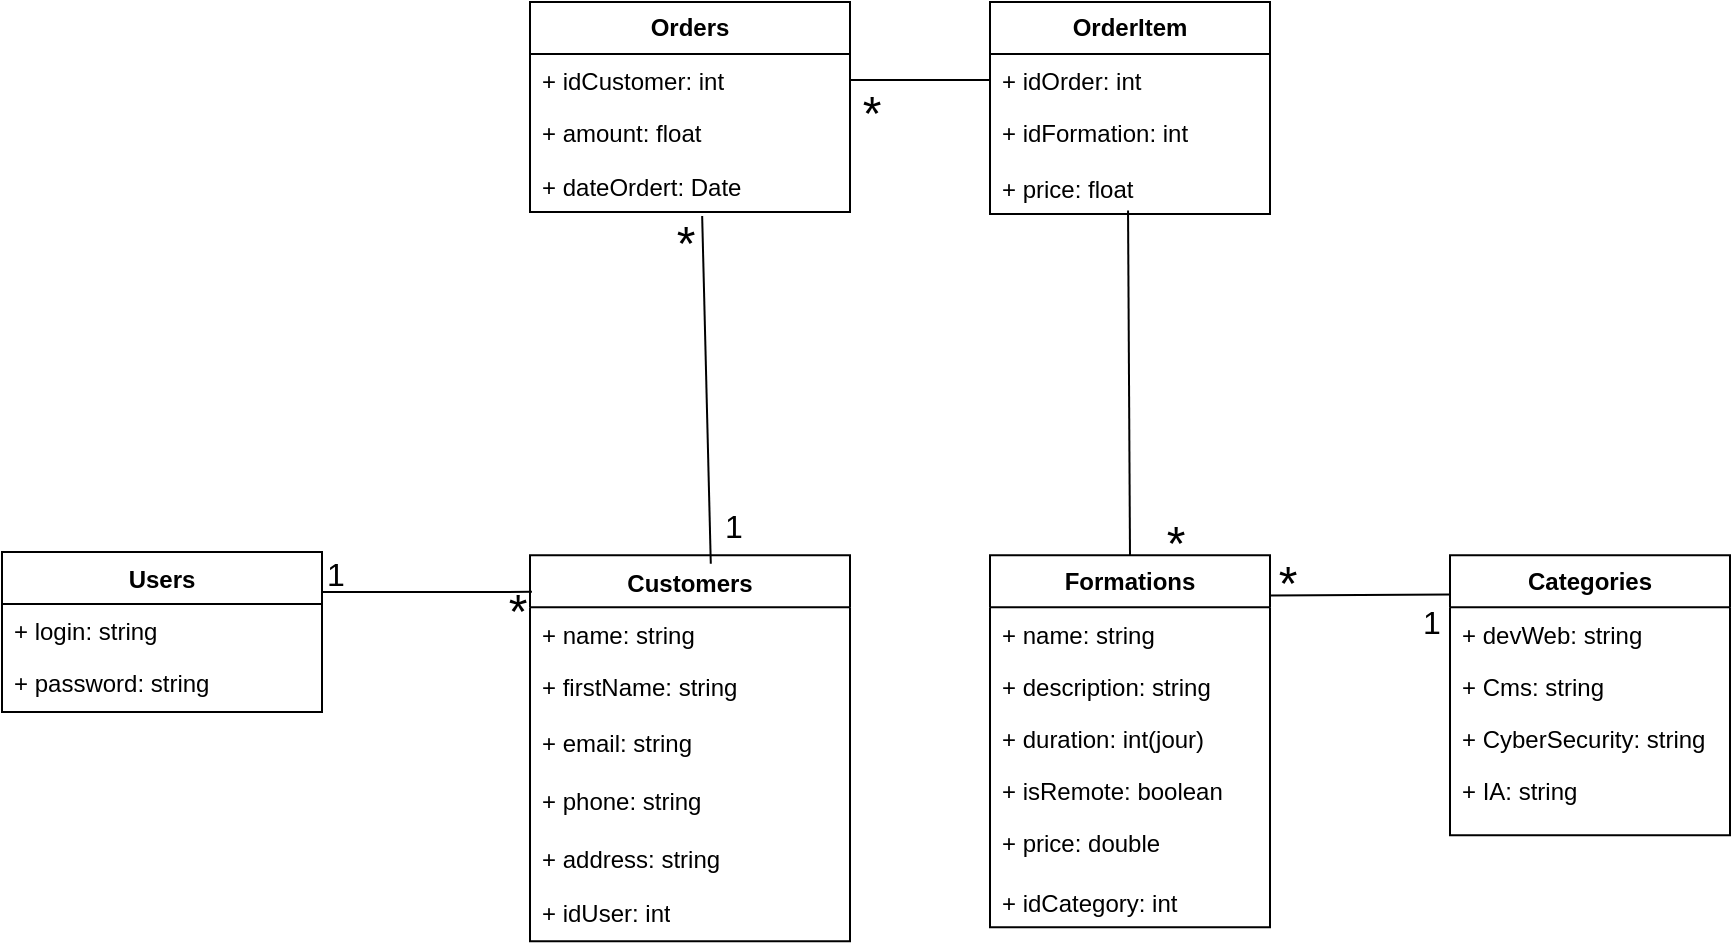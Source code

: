 <mxfile version="24.8.0">
  <diagram name="Page-1" id="4CE9I4o164JeY4tT6-am">
    <mxGraphModel dx="2226" dy="807" grid="0" gridSize="10" guides="1" tooltips="1" connect="1" arrows="1" fold="1" page="0" pageScale="1" pageWidth="827" pageHeight="1169" math="0" shadow="0">
      <root>
        <mxCell id="0" />
        <mxCell id="1" parent="0" />
        <mxCell id="k4nbTpC5pqT-Kh_ewn54-109" value="Customers" style="swimlane;fontStyle=1;align=center;verticalAlign=top;childLayout=stackLayout;horizontal=1;startSize=26;horizontalStack=0;resizeParent=1;resizeParentMax=0;resizeLast=0;collapsible=1;marginBottom=0;whiteSpace=wrap;html=1;" vertex="1" parent="1">
          <mxGeometry x="-297" y="637.6" width="160" height="193" as="geometry" />
        </mxCell>
        <mxCell id="k4nbTpC5pqT-Kh_ewn54-110" value="+ name: string" style="text;strokeColor=none;fillColor=none;align=left;verticalAlign=top;spacingLeft=4;spacingRight=4;overflow=hidden;rotatable=0;points=[[0,0.5],[1,0.5]];portConstraint=eastwest;whiteSpace=wrap;html=1;" vertex="1" parent="k4nbTpC5pqT-Kh_ewn54-109">
          <mxGeometry y="26" width="160" height="26" as="geometry" />
        </mxCell>
        <mxCell id="k4nbTpC5pqT-Kh_ewn54-166" value="+ firstName: string" style="text;strokeColor=none;fillColor=none;align=left;verticalAlign=top;spacingLeft=4;spacingRight=4;overflow=hidden;rotatable=0;points=[[0,0.5],[1,0.5]];portConstraint=eastwest;whiteSpace=wrap;html=1;" vertex="1" parent="k4nbTpC5pqT-Kh_ewn54-109">
          <mxGeometry y="52" width="160" height="28" as="geometry" />
        </mxCell>
        <mxCell id="k4nbTpC5pqT-Kh_ewn54-111" value="+ email: string" style="text;strokeColor=none;fillColor=none;align=left;verticalAlign=top;spacingLeft=4;spacingRight=4;overflow=hidden;rotatable=0;points=[[0,0.5],[1,0.5]];portConstraint=eastwest;whiteSpace=wrap;html=1;" vertex="1" parent="k4nbTpC5pqT-Kh_ewn54-109">
          <mxGeometry y="80" width="160" height="29" as="geometry" />
        </mxCell>
        <mxCell id="k4nbTpC5pqT-Kh_ewn54-168" value="+ phone: string" style="text;strokeColor=none;fillColor=none;align=left;verticalAlign=top;spacingLeft=4;spacingRight=4;overflow=hidden;rotatable=0;points=[[0,0.5],[1,0.5]];portConstraint=eastwest;whiteSpace=wrap;html=1;" vertex="1" parent="k4nbTpC5pqT-Kh_ewn54-109">
          <mxGeometry y="109" width="160" height="29" as="geometry" />
        </mxCell>
        <mxCell id="k4nbTpC5pqT-Kh_ewn54-169" value="+ address: string" style="text;strokeColor=none;fillColor=none;align=left;verticalAlign=top;spacingLeft=4;spacingRight=4;overflow=hidden;rotatable=0;points=[[0,0.5],[1,0.5]];portConstraint=eastwest;whiteSpace=wrap;html=1;" vertex="1" parent="k4nbTpC5pqT-Kh_ewn54-109">
          <mxGeometry y="138" width="160" height="27" as="geometry" />
        </mxCell>
        <mxCell id="k4nbTpC5pqT-Kh_ewn54-167" value="+ idUser: int" style="text;strokeColor=none;fillColor=none;align=left;verticalAlign=top;spacingLeft=4;spacingRight=4;overflow=hidden;rotatable=0;points=[[0,0.5],[1,0.5]];portConstraint=eastwest;whiteSpace=wrap;html=1;" vertex="1" parent="k4nbTpC5pqT-Kh_ewn54-109">
          <mxGeometry y="165" width="160" height="28" as="geometry" />
        </mxCell>
        <mxCell id="k4nbTpC5pqT-Kh_ewn54-112" value="&lt;b&gt;Formations&lt;/b&gt;" style="swimlane;fontStyle=0;childLayout=stackLayout;horizontal=1;startSize=26;fillColor=none;horizontalStack=0;resizeParent=1;resizeParentMax=0;resizeLast=0;collapsible=1;marginBottom=0;whiteSpace=wrap;html=1;" vertex="1" parent="1">
          <mxGeometry x="-67" y="637.6" width="140" height="186" as="geometry" />
        </mxCell>
        <mxCell id="k4nbTpC5pqT-Kh_ewn54-113" value="+ name: string" style="text;strokeColor=none;fillColor=none;align=left;verticalAlign=top;spacingLeft=4;spacingRight=4;overflow=hidden;rotatable=0;points=[[0,0.5],[1,0.5]];portConstraint=eastwest;whiteSpace=wrap;html=1;" vertex="1" parent="k4nbTpC5pqT-Kh_ewn54-112">
          <mxGeometry y="26" width="140" height="26" as="geometry" />
        </mxCell>
        <mxCell id="k4nbTpC5pqT-Kh_ewn54-114" value="+ description: string" style="text;strokeColor=none;fillColor=none;align=left;verticalAlign=top;spacingLeft=4;spacingRight=4;overflow=hidden;rotatable=0;points=[[0,0.5],[1,0.5]];portConstraint=eastwest;whiteSpace=wrap;html=1;" vertex="1" parent="k4nbTpC5pqT-Kh_ewn54-112">
          <mxGeometry y="52" width="140" height="26" as="geometry" />
        </mxCell>
        <mxCell id="k4nbTpC5pqT-Kh_ewn54-115" value="+ duration: int(jour)" style="text;strokeColor=none;fillColor=none;align=left;verticalAlign=top;spacingLeft=4;spacingRight=4;overflow=hidden;rotatable=0;points=[[0,0.5],[1,0.5]];portConstraint=eastwest;whiteSpace=wrap;html=1;" vertex="1" parent="k4nbTpC5pqT-Kh_ewn54-112">
          <mxGeometry y="78" width="140" height="26" as="geometry" />
        </mxCell>
        <mxCell id="k4nbTpC5pqT-Kh_ewn54-116" value="+ isRemote: boolean" style="text;strokeColor=none;fillColor=none;align=left;verticalAlign=top;spacingLeft=4;spacingRight=4;overflow=hidden;rotatable=0;points=[[0,0.5],[1,0.5]];portConstraint=eastwest;whiteSpace=wrap;html=1;" vertex="1" parent="k4nbTpC5pqT-Kh_ewn54-112">
          <mxGeometry y="104" width="140" height="26" as="geometry" />
        </mxCell>
        <mxCell id="k4nbTpC5pqT-Kh_ewn54-117" value="+ price: double" style="text;strokeColor=none;fillColor=none;align=left;verticalAlign=top;spacingLeft=4;spacingRight=4;overflow=hidden;rotatable=0;points=[[0,0.5],[1,0.5]];portConstraint=eastwest;whiteSpace=wrap;html=1;" vertex="1" parent="k4nbTpC5pqT-Kh_ewn54-112">
          <mxGeometry y="130" width="140" height="30" as="geometry" />
        </mxCell>
        <mxCell id="k4nbTpC5pqT-Kh_ewn54-118" value="+ idCategory: int" style="text;strokeColor=none;fillColor=none;align=left;verticalAlign=top;spacingLeft=4;spacingRight=4;overflow=hidden;rotatable=0;points=[[0,0.5],[1,0.5]];portConstraint=eastwest;whiteSpace=wrap;html=1;" vertex="1" parent="k4nbTpC5pqT-Kh_ewn54-112">
          <mxGeometry y="160" width="140" height="26" as="geometry" />
        </mxCell>
        <mxCell id="k4nbTpC5pqT-Kh_ewn54-119" value="&lt;b&gt;Categories&lt;/b&gt;" style="swimlane;fontStyle=0;childLayout=stackLayout;horizontal=1;startSize=26;fillColor=none;horizontalStack=0;resizeParent=1;resizeParentMax=0;resizeLast=0;collapsible=1;marginBottom=0;whiteSpace=wrap;html=1;" vertex="1" parent="1">
          <mxGeometry x="163" y="637.6" width="140" height="140" as="geometry" />
        </mxCell>
        <mxCell id="k4nbTpC5pqT-Kh_ewn54-120" value="+ devWeb: string" style="text;strokeColor=none;fillColor=none;align=left;verticalAlign=top;spacingLeft=4;spacingRight=4;overflow=hidden;rotatable=0;points=[[0,0.5],[1,0.5]];portConstraint=eastwest;whiteSpace=wrap;html=1;" vertex="1" parent="k4nbTpC5pqT-Kh_ewn54-119">
          <mxGeometry y="26" width="140" height="26" as="geometry" />
        </mxCell>
        <mxCell id="k4nbTpC5pqT-Kh_ewn54-121" value="+ Cms: string" style="text;strokeColor=none;fillColor=none;align=left;verticalAlign=top;spacingLeft=4;spacingRight=4;overflow=hidden;rotatable=0;points=[[0,0.5],[1,0.5]];portConstraint=eastwest;whiteSpace=wrap;html=1;" vertex="1" parent="k4nbTpC5pqT-Kh_ewn54-119">
          <mxGeometry y="52" width="140" height="26" as="geometry" />
        </mxCell>
        <mxCell id="k4nbTpC5pqT-Kh_ewn54-122" value="+ CyberSecurity: string" style="text;strokeColor=none;fillColor=none;align=left;verticalAlign=top;spacingLeft=4;spacingRight=4;overflow=hidden;rotatable=0;points=[[0,0.5],[1,0.5]];portConstraint=eastwest;whiteSpace=wrap;html=1;" vertex="1" parent="k4nbTpC5pqT-Kh_ewn54-119">
          <mxGeometry y="78" width="140" height="26" as="geometry" />
        </mxCell>
        <mxCell id="k4nbTpC5pqT-Kh_ewn54-123" value="+ IA: string" style="text;strokeColor=none;fillColor=none;align=left;verticalAlign=top;spacingLeft=4;spacingRight=4;overflow=hidden;rotatable=0;points=[[0,0.5],[1,0.5]];portConstraint=eastwest;whiteSpace=wrap;html=1;" vertex="1" parent="k4nbTpC5pqT-Kh_ewn54-119">
          <mxGeometry y="104" width="140" height="36" as="geometry" />
        </mxCell>
        <mxCell id="k4nbTpC5pqT-Kh_ewn54-125" value="&lt;b&gt;Orders&lt;/b&gt;" style="swimlane;fontStyle=0;childLayout=stackLayout;horizontal=1;startSize=26;fillColor=none;horizontalStack=0;resizeParent=1;resizeParentMax=0;resizeLast=0;collapsible=1;marginBottom=0;whiteSpace=wrap;html=1;" vertex="1" parent="1">
          <mxGeometry x="-297" y="361.0" width="160" height="105" as="geometry" />
        </mxCell>
        <mxCell id="k4nbTpC5pqT-Kh_ewn54-126" value="+ idCustomer: int" style="text;strokeColor=none;fillColor=none;align=left;verticalAlign=top;spacingLeft=4;spacingRight=4;overflow=hidden;rotatable=0;points=[[0,0.5],[1,0.5]];portConstraint=eastwest;whiteSpace=wrap;html=1;" vertex="1" parent="k4nbTpC5pqT-Kh_ewn54-125">
          <mxGeometry y="26" width="160" height="26" as="geometry" />
        </mxCell>
        <mxCell id="k4nbTpC5pqT-Kh_ewn54-127" value="+ amount: float" style="text;strokeColor=none;fillColor=none;align=left;verticalAlign=top;spacingLeft=4;spacingRight=4;overflow=hidden;rotatable=0;points=[[0,0.5],[1,0.5]];portConstraint=eastwest;whiteSpace=wrap;html=1;" vertex="1" parent="k4nbTpC5pqT-Kh_ewn54-125">
          <mxGeometry y="52" width="160" height="27" as="geometry" />
        </mxCell>
        <mxCell id="k4nbTpC5pqT-Kh_ewn54-171" value="+ dateOrdert: Date" style="text;strokeColor=none;fillColor=none;align=left;verticalAlign=top;spacingLeft=4;spacingRight=4;overflow=hidden;rotatable=0;points=[[0,0.5],[1,0.5]];portConstraint=eastwest;whiteSpace=wrap;html=1;" vertex="1" parent="k4nbTpC5pqT-Kh_ewn54-125">
          <mxGeometry y="79" width="160" height="26" as="geometry" />
        </mxCell>
        <mxCell id="k4nbTpC5pqT-Kh_ewn54-128" value="&lt;b&gt;OrderItem&lt;/b&gt;" style="swimlane;fontStyle=0;childLayout=stackLayout;horizontal=1;startSize=26;fillColor=none;horizontalStack=0;resizeParent=1;resizeParentMax=0;resizeLast=0;collapsible=1;marginBottom=0;whiteSpace=wrap;html=1;" vertex="1" parent="1">
          <mxGeometry x="-67" y="361.0" width="140" height="106" as="geometry" />
        </mxCell>
        <mxCell id="k4nbTpC5pqT-Kh_ewn54-129" value="+ idOrder: int" style="text;strokeColor=none;fillColor=none;align=left;verticalAlign=top;spacingLeft=4;spacingRight=4;overflow=hidden;rotatable=0;points=[[0,0.5],[1,0.5]];portConstraint=eastwest;whiteSpace=wrap;html=1;" vertex="1" parent="k4nbTpC5pqT-Kh_ewn54-128">
          <mxGeometry y="26" width="140" height="26" as="geometry" />
        </mxCell>
        <mxCell id="k4nbTpC5pqT-Kh_ewn54-130" value="+ idFormation: int&lt;div&gt;&lt;br&gt;&lt;/div&gt;" style="text;strokeColor=none;fillColor=none;align=left;verticalAlign=top;spacingLeft=4;spacingRight=4;overflow=hidden;rotatable=0;points=[[0,0.5],[1,0.5]];portConstraint=eastwest;whiteSpace=wrap;html=1;" vertex="1" parent="k4nbTpC5pqT-Kh_ewn54-128">
          <mxGeometry y="52" width="140" height="28" as="geometry" />
        </mxCell>
        <mxCell id="k4nbTpC5pqT-Kh_ewn54-131" value="+ price: float&lt;div&gt;&lt;br&gt;&lt;/div&gt;" style="text;strokeColor=none;fillColor=none;align=left;verticalAlign=top;spacingLeft=4;spacingRight=4;overflow=hidden;rotatable=0;points=[[0,0.5],[1,0.5]];portConstraint=eastwest;whiteSpace=wrap;html=1;" vertex="1" parent="k4nbTpC5pqT-Kh_ewn54-128">
          <mxGeometry y="80" width="140" height="26" as="geometry" />
        </mxCell>
        <mxCell id="k4nbTpC5pqT-Kh_ewn54-132" value="" style="endArrow=none;html=1;rounded=0;exitX=0.5;exitY=0;exitDx=0;exitDy=0;entryX=0.493;entryY=0.931;entryDx=0;entryDy=0;entryPerimeter=0;" edge="1" parent="1" source="k4nbTpC5pqT-Kh_ewn54-112" target="k4nbTpC5pqT-Kh_ewn54-131">
          <mxGeometry width="50" height="50" relative="1" as="geometry">
            <mxPoint x="-27" y="597.6" as="sourcePoint" />
            <mxPoint x="13" y="567.6" as="targetPoint" />
          </mxGeometry>
        </mxCell>
        <mxCell id="k4nbTpC5pqT-Kh_ewn54-133" value="" style="endArrow=none;html=1;rounded=0;entryX=1;entryY=0.5;entryDx=0;entryDy=0;exitX=0;exitY=0.5;exitDx=0;exitDy=0;" edge="1" parent="1" source="k4nbTpC5pqT-Kh_ewn54-129" target="k4nbTpC5pqT-Kh_ewn54-126">
          <mxGeometry width="50" height="50" relative="1" as="geometry">
            <mxPoint x="-127" y="587.6" as="sourcePoint" />
            <mxPoint x="-77" y="537.6" as="targetPoint" />
          </mxGeometry>
        </mxCell>
        <mxCell id="k4nbTpC5pqT-Kh_ewn54-134" value="" style="endArrow=none;html=1;rounded=0;exitX=0.565;exitY=0.022;exitDx=0;exitDy=0;exitPerimeter=0;entryX=0.538;entryY=1.077;entryDx=0;entryDy=0;entryPerimeter=0;" edge="1" parent="1" source="k4nbTpC5pqT-Kh_ewn54-109" target="k4nbTpC5pqT-Kh_ewn54-171">
          <mxGeometry width="50" height="50" relative="1" as="geometry">
            <mxPoint x="-247" y="597.6" as="sourcePoint" />
            <mxPoint x="-222" y="530" as="targetPoint" />
          </mxGeometry>
        </mxCell>
        <mxCell id="k4nbTpC5pqT-Kh_ewn54-135" value="" style="endArrow=none;html=1;rounded=0;exitX=1;exitY=0.108;exitDx=0;exitDy=0;exitPerimeter=0;entryX=0.002;entryY=0.14;entryDx=0;entryDy=0;entryPerimeter=0;" edge="1" parent="1" source="k4nbTpC5pqT-Kh_ewn54-112" target="k4nbTpC5pqT-Kh_ewn54-119">
          <mxGeometry width="50" height="50" relative="1" as="geometry">
            <mxPoint x="82" y="667.6" as="sourcePoint" />
            <mxPoint x="132" y="617.6" as="targetPoint" />
          </mxGeometry>
        </mxCell>
        <mxCell id="k4nbTpC5pqT-Kh_ewn54-163" value="Users" style="swimlane;fontStyle=1;align=center;verticalAlign=top;childLayout=stackLayout;horizontal=1;startSize=26;horizontalStack=0;resizeParent=1;resizeParentMax=0;resizeLast=0;collapsible=1;marginBottom=0;whiteSpace=wrap;html=1;" vertex="1" parent="1">
          <mxGeometry x="-561" y="636.0" width="160" height="80" as="geometry" />
        </mxCell>
        <mxCell id="k4nbTpC5pqT-Kh_ewn54-164" value="+ login: string" style="text;strokeColor=none;fillColor=none;align=left;verticalAlign=top;spacingLeft=4;spacingRight=4;overflow=hidden;rotatable=0;points=[[0,0.5],[1,0.5]];portConstraint=eastwest;whiteSpace=wrap;html=1;" vertex="1" parent="k4nbTpC5pqT-Kh_ewn54-163">
          <mxGeometry y="26" width="160" height="26" as="geometry" />
        </mxCell>
        <mxCell id="k4nbTpC5pqT-Kh_ewn54-165" value="+ password: string" style="text;strokeColor=none;fillColor=none;align=left;verticalAlign=top;spacingLeft=4;spacingRight=4;overflow=hidden;rotatable=0;points=[[0,0.5],[1,0.5]];portConstraint=eastwest;whiteSpace=wrap;html=1;" vertex="1" parent="k4nbTpC5pqT-Kh_ewn54-163">
          <mxGeometry y="52" width="160" height="28" as="geometry" />
        </mxCell>
        <mxCell id="k4nbTpC5pqT-Kh_ewn54-170" value="" style="endArrow=none;html=1;rounded=0;entryX=1;entryY=0.25;entryDx=0;entryDy=0;exitX=0.006;exitY=0.095;exitDx=0;exitDy=0;exitPerimeter=0;" edge="1" parent="1" source="k4nbTpC5pqT-Kh_ewn54-109" target="k4nbTpC5pqT-Kh_ewn54-163">
          <mxGeometry width="50" height="50" relative="1" as="geometry">
            <mxPoint x="-309" y="662" as="sourcePoint" />
            <mxPoint x="-379" y="662" as="targetPoint" />
          </mxGeometry>
        </mxCell>
        <mxCell id="k4nbTpC5pqT-Kh_ewn54-173" value="1" style="text;strokeColor=none;fillColor=none;html=1;align=center;verticalAlign=middle;whiteSpace=wrap;rounded=0;fontSize=16;" vertex="1" parent="1">
          <mxGeometry x="-225" y="607.6" width="60" height="30" as="geometry" />
        </mxCell>
        <mxCell id="k4nbTpC5pqT-Kh_ewn54-174" value="&lt;font style=&quot;font-size: 24px;&quot;&gt;*&lt;/font&gt;" style="text;strokeColor=none;fillColor=none;html=1;align=center;verticalAlign=middle;whiteSpace=wrap;rounded=0;fontSize=16;" vertex="1" parent="1">
          <mxGeometry x="-249" y="472" width="60" height="20" as="geometry" />
        </mxCell>
        <mxCell id="k4nbTpC5pqT-Kh_ewn54-175" value="&lt;font style=&quot;font-size: 24px;&quot;&gt;*&lt;/font&gt;" style="text;strokeColor=none;fillColor=none;html=1;align=center;verticalAlign=middle;whiteSpace=wrap;rounded=0;fontSize=16;" vertex="1" parent="1">
          <mxGeometry x="-4" y="622" width="60" height="20" as="geometry" />
        </mxCell>
        <mxCell id="k4nbTpC5pqT-Kh_ewn54-176" value="&lt;font style=&quot;font-size: 24px;&quot;&gt;*&lt;/font&gt;" style="text;strokeColor=none;fillColor=none;html=1;align=center;verticalAlign=middle;whiteSpace=wrap;rounded=0;fontSize=16;" vertex="1" parent="1">
          <mxGeometry x="-156" y="407" width="60" height="20" as="geometry" />
        </mxCell>
        <mxCell id="k4nbTpC5pqT-Kh_ewn54-178" value="&lt;font style=&quot;font-size: 24px;&quot;&gt;*&lt;/font&gt;" style="text;strokeColor=none;fillColor=none;html=1;align=center;verticalAlign=middle;whiteSpace=wrap;rounded=0;fontSize=16;" vertex="1" parent="1">
          <mxGeometry x="52" y="642" width="60" height="20" as="geometry" />
        </mxCell>
        <mxCell id="k4nbTpC5pqT-Kh_ewn54-179" value="1" style="text;strokeColor=none;fillColor=none;html=1;align=center;verticalAlign=middle;whiteSpace=wrap;rounded=0;fontSize=16;" vertex="1" parent="1">
          <mxGeometry x="124" y="656" width="60" height="30" as="geometry" />
        </mxCell>
        <mxCell id="k4nbTpC5pqT-Kh_ewn54-180" value="1" style="text;strokeColor=none;fillColor=none;html=1;align=center;verticalAlign=middle;whiteSpace=wrap;rounded=0;fontSize=16;" vertex="1" parent="1">
          <mxGeometry x="-424" y="632" width="60" height="30" as="geometry" />
        </mxCell>
        <mxCell id="k4nbTpC5pqT-Kh_ewn54-181" value="&lt;font style=&quot;font-size: 24px;&quot;&gt;*&lt;/font&gt;" style="text;strokeColor=none;fillColor=none;html=1;align=center;verticalAlign=middle;whiteSpace=wrap;rounded=0;fontSize=16;" vertex="1" parent="1">
          <mxGeometry x="-333" y="656" width="60" height="20" as="geometry" />
        </mxCell>
      </root>
    </mxGraphModel>
  </diagram>
</mxfile>
